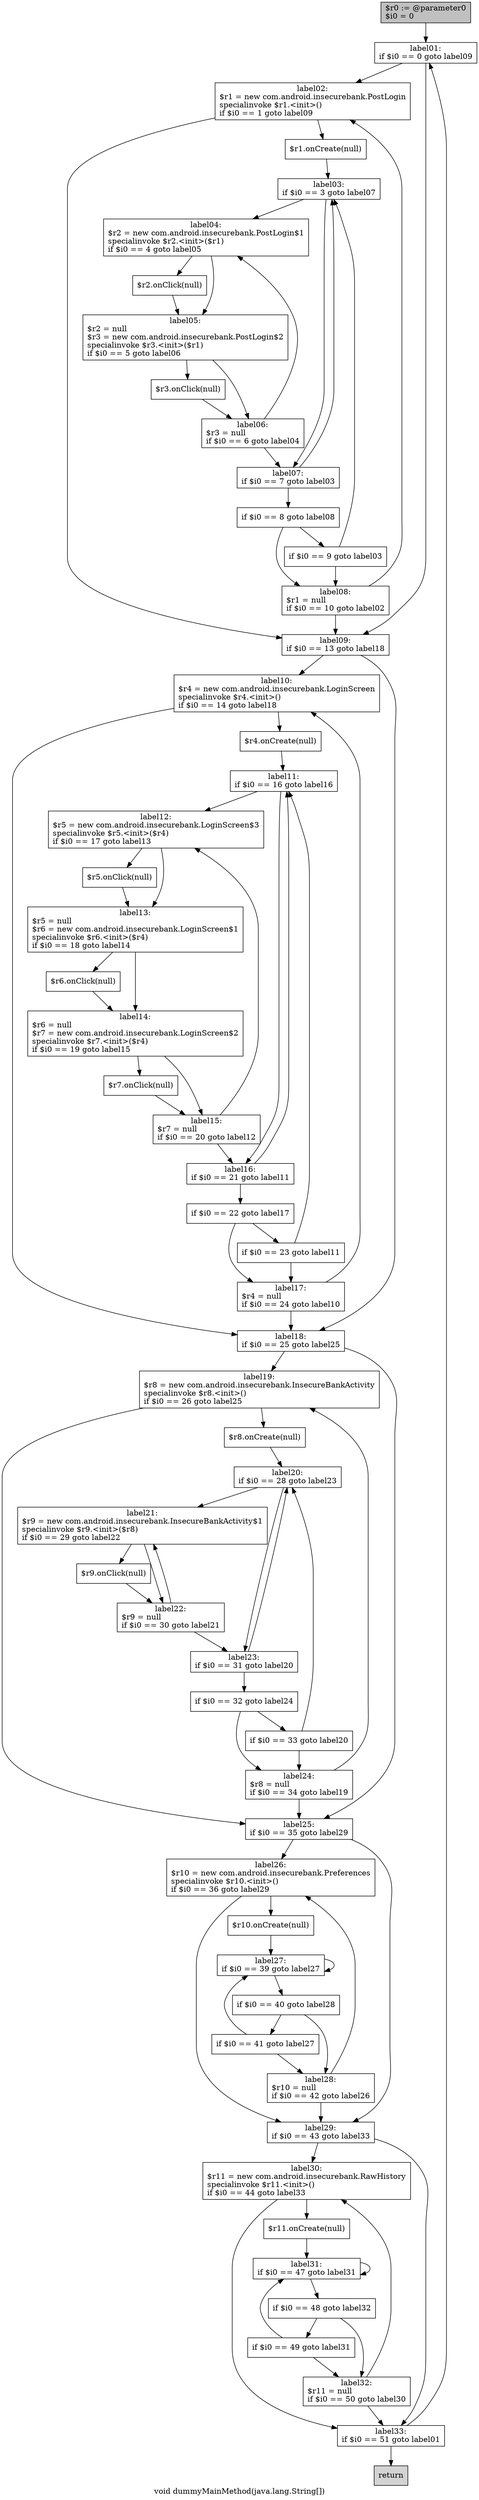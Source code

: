 digraph "void dummyMainMethod(java.lang.String[])" {
    label="void dummyMainMethod(java.lang.String[])";
    node [shape=box];
    "0" [style=filled,fillcolor=gray,label="$r0 := @parameter0\l$i0 = 0\l",];
    "1" [label="label01:\nif $i0 == 0 goto label09\l",];
    "0"->"1";
    "2" [label="label02:\n$r1 = new com.android.insecurebank.PostLogin\lspecialinvoke $r1.<init>()\lif $i0 == 1 goto label09\l",];
    "1"->"2";
    "14" [label="label09:\nif $i0 == 13 goto label18\l",];
    "1"->"14";
    "3" [label="$r1.onCreate(null)\l",];
    "2"->"3";
    "2"->"14";
    "4" [label="label03:\nif $i0 == 3 goto label07\l",];
    "3"->"4";
    "5" [label="label04:\n$r2 = new com.android.insecurebank.PostLogin$1\lspecialinvoke $r2.<init>($r1)\lif $i0 == 4 goto label05\l",];
    "4"->"5";
    "10" [label="label07:\nif $i0 == 7 goto label03\l",];
    "4"->"10";
    "6" [label="$r2.onClick(null)\l",];
    "5"->"6";
    "7" [label="label05:\n$r2 = null\l$r3 = new com.android.insecurebank.PostLogin$2\lspecialinvoke $r3.<init>($r1)\lif $i0 == 5 goto label06\l",];
    "5"->"7";
    "6"->"7";
    "8" [label="$r3.onClick(null)\l",];
    "7"->"8";
    "9" [label="label06:\n$r3 = null\lif $i0 == 6 goto label04\l",];
    "7"->"9";
    "8"->"9";
    "9"->"5";
    "9"->"10";
    "10"->"4";
    "11" [label="if $i0 == 8 goto label08\l",];
    "10"->"11";
    "12" [label="if $i0 == 9 goto label03\l",];
    "11"->"12";
    "13" [label="label08:\n$r1 = null\lif $i0 == 10 goto label02\l",];
    "11"->"13";
    "12"->"4";
    "12"->"13";
    "13"->"2";
    "13"->"14";
    "15" [label="label10:\n$r4 = new com.android.insecurebank.LoginScreen\lspecialinvoke $r4.<init>()\lif $i0 == 14 goto label18\l",];
    "14"->"15";
    "29" [label="label18:\nif $i0 == 25 goto label25\l",];
    "14"->"29";
    "16" [label="$r4.onCreate(null)\l",];
    "15"->"16";
    "15"->"29";
    "17" [label="label11:\nif $i0 == 16 goto label16\l",];
    "16"->"17";
    "18" [label="label12:\n$r5 = new com.android.insecurebank.LoginScreen$3\lspecialinvoke $r5.<init>($r4)\lif $i0 == 17 goto label13\l",];
    "17"->"18";
    "25" [label="label16:\nif $i0 == 21 goto label11\l",];
    "17"->"25";
    "19" [label="$r5.onClick(null)\l",];
    "18"->"19";
    "20" [label="label13:\n$r5 = null\l$r6 = new com.android.insecurebank.LoginScreen$1\lspecialinvoke $r6.<init>($r4)\lif $i0 == 18 goto label14\l",];
    "18"->"20";
    "19"->"20";
    "21" [label="$r6.onClick(null)\l",];
    "20"->"21";
    "22" [label="label14:\n$r6 = null\l$r7 = new com.android.insecurebank.LoginScreen$2\lspecialinvoke $r7.<init>($r4)\lif $i0 == 19 goto label15\l",];
    "20"->"22";
    "21"->"22";
    "23" [label="$r7.onClick(null)\l",];
    "22"->"23";
    "24" [label="label15:\n$r7 = null\lif $i0 == 20 goto label12\l",];
    "22"->"24";
    "23"->"24";
    "24"->"18";
    "24"->"25";
    "25"->"17";
    "26" [label="if $i0 == 22 goto label17\l",];
    "25"->"26";
    "27" [label="if $i0 == 23 goto label11\l",];
    "26"->"27";
    "28" [label="label17:\n$r4 = null\lif $i0 == 24 goto label10\l",];
    "26"->"28";
    "27"->"17";
    "27"->"28";
    "28"->"15";
    "28"->"29";
    "30" [label="label19:\n$r8 = new com.android.insecurebank.InsecureBankActivity\lspecialinvoke $r8.<init>()\lif $i0 == 26 goto label25\l",];
    "29"->"30";
    "40" [label="label25:\nif $i0 == 35 goto label29\l",];
    "29"->"40";
    "31" [label="$r8.onCreate(null)\l",];
    "30"->"31";
    "30"->"40";
    "32" [label="label20:\nif $i0 == 28 goto label23\l",];
    "31"->"32";
    "33" [label="label21:\n$r9 = new com.android.insecurebank.InsecureBankActivity$1\lspecialinvoke $r9.<init>($r8)\lif $i0 == 29 goto label22\l",];
    "32"->"33";
    "36" [label="label23:\nif $i0 == 31 goto label20\l",];
    "32"->"36";
    "34" [label="$r9.onClick(null)\l",];
    "33"->"34";
    "35" [label="label22:\n$r9 = null\lif $i0 == 30 goto label21\l",];
    "33"->"35";
    "34"->"35";
    "35"->"33";
    "35"->"36";
    "36"->"32";
    "37" [label="if $i0 == 32 goto label24\l",];
    "36"->"37";
    "38" [label="if $i0 == 33 goto label20\l",];
    "37"->"38";
    "39" [label="label24:\n$r8 = null\lif $i0 == 34 goto label19\l",];
    "37"->"39";
    "38"->"32";
    "38"->"39";
    "39"->"30";
    "39"->"40";
    "41" [label="label26:\n$r10 = new com.android.insecurebank.Preferences\lspecialinvoke $r10.<init>()\lif $i0 == 36 goto label29\l",];
    "40"->"41";
    "47" [label="label29:\nif $i0 == 43 goto label33\l",];
    "40"->"47";
    "42" [label="$r10.onCreate(null)\l",];
    "41"->"42";
    "41"->"47";
    "43" [label="label27:\nif $i0 == 39 goto label27\l",];
    "42"->"43";
    "43"->"43";
    "44" [label="if $i0 == 40 goto label28\l",];
    "43"->"44";
    "45" [label="if $i0 == 41 goto label27\l",];
    "44"->"45";
    "46" [label="label28:\n$r10 = null\lif $i0 == 42 goto label26\l",];
    "44"->"46";
    "45"->"43";
    "45"->"46";
    "46"->"41";
    "46"->"47";
    "48" [label="label30:\n$r11 = new com.android.insecurebank.RawHistory\lspecialinvoke $r11.<init>()\lif $i0 == 44 goto label33\l",];
    "47"->"48";
    "54" [label="label33:\nif $i0 == 51 goto label01\l",];
    "47"->"54";
    "49" [label="$r11.onCreate(null)\l",];
    "48"->"49";
    "48"->"54";
    "50" [label="label31:\nif $i0 == 47 goto label31\l",];
    "49"->"50";
    "50"->"50";
    "51" [label="if $i0 == 48 goto label32\l",];
    "50"->"51";
    "52" [label="if $i0 == 49 goto label31\l",];
    "51"->"52";
    "53" [label="label32:\n$r11 = null\lif $i0 == 50 goto label30\l",];
    "51"->"53";
    "52"->"50";
    "52"->"53";
    "53"->"48";
    "53"->"54";
    "54"->"1";
    "55" [style=filled,fillcolor=lightgray,label="return\l",];
    "54"->"55";
}
